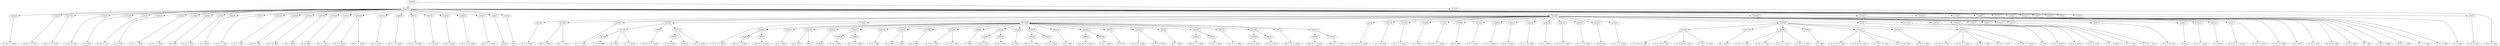 digraph sample{
"L1644(0)"->"[C  Dis  G  A  B](0)"
"L1644(1)"->"[C  Dis  G  A  B](1)"
"L4471(0)"->"[D  F  G  Gis  Ais](0)"
"L155(0)"->"[C  Dis  G  A](0)"
"L1511(0)"->"[C  F  G](0)"
"L155(1)"->"[C  Dis  G  A](1)"
"L2985(0)"->"[C  E  G](0)"
"L1644(2)"->"[C  Dis  G  A  B](2)"
"L1644(3)"->"[C  Dis  G  A  B](3)"
"L3890(0)"->"[Cis  A](0)"
"L155(2)"->"[C  Dis  G  A](2)"
"L1060(0)"->"[D  F  Ais](0)"
"L155(3)"->"[C  Dis  G  A](3)"
"L2903(0)"->"[D  E  G  A](0)"
"L2550(0)"->"[Cis  E  F  A](0)"
"L5075(0)"->"[C  E  Fis  A](0)"
"L2207(0)"->"[Gis  A  Ais](0)"
"L2759(0)"->"[D  Fis  A](0)"
"L2550(1)"->"[Cis  E  F  A](1)"
"L4665(0)"->"[C  G  A  Ais](0)"
"L4665(0)"->"[Fis  G  A  Ais](0)"
"L2207(1)"->"[Gis  A  Ais](1)"
"L1690(0)"->"[D  F  G  Gis  B](0)"
"L1690(1)"->"[D  F  G  Gis  B](1)"
"L5047(0)"->"[C  Cis  D](0)"
"L2207(2)"->"[Gis  A  Ais](2)"
"L1690(2)"->"[D  F  G  Gis  B](2)"
"L1690(3)"->"[D  F  G  Gis  B](3)"
"L-686(0)"->"[Gis](0)"
"L1446(0)"->"[F](0)"
"L2274(0)"->"[C  E  G  Ais](0)"
"L4778(0)"->"[Fis  G  A  B](0)"
"L4778(0)"->"[Fis  G  A  B](1)"
"L2274(1)"->"[C  E  G  Ais](1)"
"L4074(0)"->"[C  D  F  A  B](0)"
"L5317(0)"->"[C  Ais](0)"
"L5317(0)"->"L4074(0)"
"L5317(0)"->"[C  G  A  Ais](1)"
"L857(0)"->"[Cis  E  Fis  G  Ais](0)"
"L3278(0)"->"[C  D  E  F](0)"
"L5317(1)"->"[C  Ais](1)"
"L5317(1)"->"L3278(0)"
"L5317(1)"->"[C  G  A  Ais](2)"
"L5323(0)"->"L5317(0)"
"L5323(0)"->"L857(0)"
"L5323(0)"->"L5317(1)"
"L1702(0)"->"[C  E  G  A  Ais](0)"
"L3684(0)"->"[Dis  Fis  G  A  B](0)"
"L3684(1)"->"[Dis  Fis  G  A  B](1)"
"L4420(0)"->"L3684(0)"
"L4420(0)"->"L3684(1)"
"L3542(0)"->"[C  D  A  B](0)"
"L1082(0)"->"[D  Ais  B](0)"
"L1082(0)"->"[B](0)"
"L5042(0)"->"[D  Dis](0)"
"L3685(0)"->"[C  Dis  A  B](0)"
"L3684(2)"->"[Dis  Fis  G  A  B](2)"
"L4420(1)"->"L3685(0)"
"L4420(1)"->"L3684(2)"
"L2817(0)"->"[C  D  G  A](0)"
"L1082(1)"->"[D  Ais  B](1)"
"L1082(1)"->"[B](1)"
"L3230(0)"->"[Cis  D  B](0)"
"L3222(0)"->"[C  D  Fis  A  B](0)"
"L3222(0)"->"[C  D  Fis  A  B](1)"
"L4849(0)"->"[C  D](0)"
"L3685(1)"->"[C  Dis  A  B](1)"
"L3685(2)"->"[C  Dis  A  B](2)"
"L4420(2)"->"L3685(1)"
"L4420(2)"->"L3685(2)"
"L4028(0)"->"[E  G](0)"
"L3684(3)"->"[Dis  Fis  G  A  B](3)"
"L3685(3)"->"[C  Dis  A  B](3)"
"L4420(3)"->"L3684(3)"
"L4420(3)"->"L3685(3)"
"L3025(0)"->"[C  D  G](0)"
"L3684(4)"->"[Dis  Fis  G  A  B](4)"
"L3685(4)"->"[C  Dis  A  B](4)"
"L4420(4)"->"L3684(4)"
"L4420(4)"->"L3685(4)"
"L3025(1)"->"[C  D  G](1)"
"L3222(1)"->"[C  D  Fis  A  B](2)"
"L3222(1)"->"[C  D  Fis  A  B](3)"
"L853(0)"->"[D  E  A  B](0)"
"L3684(5)"->"[Dis  Fis  G  A  B](5)"
"L3685(5)"->"[C  Dis  A  B](5)"
"L4420(5)"->"L3684(5)"
"L4420(5)"->"L3685(5)"
"L3847(0)"->"[Cis  D  F  G  B](0)"
"L3685(6)"->"[C  Dis  A  B](6)"
"L3685(7)"->"[C  Dis  A  B](7)"
"L4420(6)"->"L3685(6)"
"L4420(6)"->"L3685(7)"
"L857(1)"->"[Cis  E  Fis  G  Ais](1)"
"L3684(6)"->"[Dis  Fis  G  A  B](6)"
"L3684(7)"->"[Dis  Fis  G  A  B](7)"
"L4420(7)"->"L3684(6)"
"L4420(7)"->"L3684(7)"
"L5316(0)"->"L4420(0)"
"L5316(0)"->"L3542(0)"
"L5316(0)"->"L1082(0)"
"L5316(0)"->"L5042(0)"
"L5316(0)"->"L4420(1)"
"L5316(0)"->"L2817(0)"
"L5316(0)"->"L1082(1)"
"L5316(0)"->"L3230(0)"
"L5316(0)"->"L3222(0)"
"L5316(0)"->"L4849(0)"
"L5316(0)"->"L4420(2)"
"L5316(0)"->"L4028(0)"
"L5316(0)"->"L4420(3)"
"L5316(0)"->"L3025(0)"
"L5316(0)"->"L4420(4)"
"L5316(0)"->"L3025(1)"
"L5316(0)"->"L3222(1)"
"L5316(0)"->"L853(0)"
"L5316(0)"->"L4420(5)"
"L5316(0)"->"L3847(0)"
"L5316(0)"->"L4420(6)"
"L5316(0)"->"L857(1)"
"L5316(0)"->"L4420(7)"
"L34(0)"->"[C  D  Dis  E  G  Ais](0)"
"L4271(0)"->"[C  F  Gis  B](0)"
"L1702(1)"->"[C  E  G  A  Ais](1)"
"L3739(0)"->"[C  G  B](0)"
"L34(1)"->"[C  D  Dis  E  G  Ais](1)"
"L4108(0)"->"[Cis  E  A](0)"
"L2274(2)"->"[C  E  G  Ais](2)"
"L1994(0)"->"[C  D  A  Ais](0)"
"L1994(1)"->"[C  D  A  Ais](1)"
"L2643(0)"->"[C  E  G  Ais  B](0)"
"L3302(0)"->"[C  F  A  B](0)"
"L2367(0)"->"[C  E  Fis  G  A](0)"
"L3087(0)"->"[C  D  A  Ais  B](0)"
"L3230(1)"->"[Cis  D  B](1)"
"L1702(2)"->"[C  E  G  A  Ais](2)"
"L2744(0)"->"[C  D  Dis  Fis  A](0)"
"L2744(0)"->"[C  D  Dis  Fis  A](1)"
"L2744(0)"->"[C  D  Dis  Fis  A](2)"
"L2744(0)"->"[C  D  Dis  Fis  A](3)"
"L4513(0)"->"[D  E  Gis](0)"
"L2030(0)"->"[C  Dis  F  G  A](0)"
"L2030(0)"->"[C  Dis  F  G  A](1)"
"L2030(0)"->"[C  Dis  F  G  A](2)"
"L2030(0)"->"[C  Dis  F  G  A](3)"
"L3562(0)"->"[D  F  B](0)"
"L2744(1)"->"[C  D  Dis  Fis  A](4)"
"L2744(1)"->"[C  D  Dis  Fis  A](5)"
"L2744(1)"->"[C  D  Dis  Fis  A](6)"
"L2744(1)"->"[C  D  Dis  Fis  A](7)"
"L5257(0)"->"[C  D  E  F  A](0)"
"L2030(1)"->"[C  Dis  F  G  A](4)"
"L2030(1)"->"[C  Dis  F  G  A](5)"
"L2030(1)"->"[C  Dis  F  G  A](6)"
"L2030(1)"->"[C  Dis  F  G  A](7)"
"L5160(0)"->"L2744(0)"
"L5160(0)"->"L4513(0)"
"L5160(0)"->"L2030(0)"
"L5160(0)"->"L3562(0)"
"L5160(0)"->"L2744(1)"
"L5160(0)"->"L5257(0)"
"L5160(0)"->"L2030(1)"
"L34(2)"->"[C  D  Dis  E  G  Ais](2)"
"L3153(0)"->"[F  A](0)"
"L2274(3)"->"[C  E  G  Ais](3)"
"L1994(2)"->"[C  D  A  Ais](2)"
"L1994(3)"->"[C  D  A  Ais](3)"
"L2643(1)"->"[C  E  G  Ais  B](1)"
"L3302(1)"->"[C  F  A  B](1)"
"L2367(1)"->"[C  E  Fis  G  A](1)"
"L3087(1)"->"[C  D  A  Ais  B](1)"
"L4028(1)"->"[E  G](1)"
"L1702(3)"->"[C  E  G  A  Ais](3)"
"L5021(0)"->"[E  A  B](0)"
"L34(3)"->"[C  D  Dis  E  G  Ais](3)"
"L5318(0)"->"L2274(0)"
"L5318(0)"->"L4778(0)"
"L5318(0)"->"L2274(1)"
"L5318(0)"->"L5323(0)"
"L5318(0)"->"L1702(0)"
"L5318(0)"->"L5316(0)"
"L5318(0)"->"L34(0)"
"L5318(0)"->"L4271(0)"
"L5318(0)"->"L1702(1)"
"L5318(0)"->"L3739(0)"
"L5318(0)"->"L34(1)"
"L5318(0)"->"L4108(0)"
"L5318(0)"->"L2274(2)"
"L5318(0)"->"L1994(0)"
"L5318(0)"->"L1994(1)"
"L5318(0)"->"L2643(0)"
"L5318(0)"->"L3302(0)"
"L5318(0)"->"L2367(0)"
"L5318(0)"->"L3087(0)"
"L5318(0)"->"L3230(1)"
"L5318(0)"->"L1702(2)"
"L5318(0)"->"L5160(0)"
"L5318(0)"->"L34(2)"
"L5318(0)"->"L3153(0)"
"L5318(0)"->"L2274(3)"
"L5318(0)"->"L1994(2)"
"L5318(0)"->"L1994(3)"
"L5318(0)"->"L2643(1)"
"L5318(0)"->"L3302(1)"
"L5318(0)"->"L2367(1)"
"L5318(0)"->"L3087(1)"
"L5318(0)"->"L4028(1)"
"L5318(0)"->"L1702(3)"
"L5318(0)"->"L5021(0)"
"L5318(0)"->"L34(3)"
"L1644(4)"->"[C  Dis  G  A  B](4)"
"L1644(5)"->"[C  Dis  G  A  B](5)"
"L5166(0)"->"[C  D  Ais](0)"
"L155(4)"->"[C  Dis  G  A](4)"
"L4349(0)"->"[D  Fis  Gis  B](0)"
"L155(5)"->"[C  Dis  G  A](5)"
"L3944(0)"->"[F  G  A](0)"
"L1644(6)"->"[C  Dis  G  A  B](6)"
"L1644(7)"->"[C  Dis  G  A  B](7)"
"L4662(0)"->"[C  E  F  G  A](0)"
"L155(6)"->"[C  Dis  G  A](6)"
"L1405(0)"->"[F  G  B](0)"
"L155(7)"->"[C  Dis  G  A](7)"
"L5222(0)"->"L1644(0)"
"L5222(0)"->"L1644(1)"
"L5222(0)"->"L4471(0)"
"L5222(0)"->"L155(0)"
"L5222(0)"->"L1511(0)"
"L5222(0)"->"L155(1)"
"L5222(0)"->"L2985(0)"
"L5222(0)"->"L1644(2)"
"L5222(0)"->"L1644(3)"
"L5222(0)"->"L3890(0)"
"L5222(0)"->"L155(2)"
"L5222(0)"->"L1060(0)"
"L5222(0)"->"L155(3)"
"L5222(0)"->"L2903(0)"
"L5222(0)"->"L2550(0)"
"L5222(0)"->"L5075(0)"
"L5222(0)"->"L2207(0)"
"L5222(0)"->"L2759(0)"
"L5222(0)"->"L2550(1)"
"L5222(0)"->"L4665(0)"
"L5222(0)"->"L2207(1)"
"L5222(0)"->"L1690(0)"
"L5222(0)"->"L1690(1)"
"L5222(0)"->"L5047(0)"
"L5222(0)"->"L2207(2)"
"L5222(0)"->"L1690(2)"
"L5222(0)"->"L1690(3)"
"L5222(0)"->"L-686(0)"
"L5222(0)"->"L1446(0)"
"L5222(0)"->"L5318(0)"
"L5222(0)"->"L1644(4)"
"L5222(0)"->"L1644(5)"
"L5222(0)"->"L5166(0)"
"L5222(0)"->"L155(4)"
"L5222(0)"->"L4349(0)"
"L5222(0)"->"L155(5)"
"L5222(0)"->"L3944(0)"
"L5222(0)"->"L1644(6)"
"L5222(0)"->"L1644(7)"
"L5222(0)"->"L4662(0)"
"L5222(0)"->"L155(6)"
"L5222(0)"->"L1405(0)"
"L5222(0)"->"L155(7)"
"L3757(0)"->"[D  E  Fis  B](0)"
"L5345(0)"->"L5222(0)"
"L5345(0)"->"L3757(0)"
{rank = min; "L5345(0)"}
{rank = same; "L5222(0)"; "L3757(0)";}
{rank = same; "L1644(0)"; "L1644(1)"; "L4471(0)"; "L155(0)"; "L1511(0)"; "L155(1)"; "L2985(0)"; "L1644(2)"; "L1644(3)"; "L3890(0)"; "L155(2)"; "L1060(0)"; "L155(3)"; "L2903(0)"; "L2550(0)"; "L5075(0)"; "L2207(0)"; "L2759(0)"; "L2550(1)"; "L4665(0)"; "L2207(1)"; "L1690(0)"; "L1690(1)"; "L5047(0)"; "L2207(2)"; "L1690(2)"; "L1690(3)"; "L-686(0)"; "L1446(0)"; "L5318(0)"; "L1644(4)"; "L1644(5)"; "L5166(0)"; "L155(4)"; "L4349(0)"; "L155(5)"; "L3944(0)"; "L1644(6)"; "L1644(7)"; "L4662(0)"; "L155(6)"; "L1405(0)"; "L155(7)";}
{rank = same; "L2274(0)"; "L4778(0)"; "L2274(1)"; "L5323(0)"; "L1702(0)"; "L5316(0)"; "L34(0)"; "L4271(0)"; "L1702(1)"; "L3739(0)"; "L34(1)"; "L4108(0)"; "L2274(2)"; "L1994(0)"; "L1994(1)"; "L2643(0)"; "L3302(0)"; "L2367(0)"; "L3087(0)"; "L3230(1)"; "L1702(2)"; "L5160(0)"; "L34(2)"; "L3153(0)"; "L2274(3)"; "L1994(2)"; "L1994(3)"; "L2643(1)"; "L3302(1)"; "L2367(1)"; "L3087(1)"; "L4028(1)"; "L1702(3)"; "L5021(0)"; "L34(3)";}
{rank = same; "L5317(0)"; "L857(0)"; "L5317(1)"; "L4420(0)"; "L3542(0)"; "L1082(0)"; "L5042(0)"; "L4420(1)"; "L2817(0)"; "L1082(1)"; "L3230(0)"; "L3222(0)"; "L4849(0)"; "L4420(2)"; "L4028(0)"; "L4420(3)"; "L3025(0)"; "L4420(4)"; "L3025(1)"; "L3222(1)"; "L853(0)"; "L4420(5)"; "L3847(0)"; "L4420(6)"; "L857(1)"; "L4420(7)"; "L2744(0)"; "L4513(0)"; "L2030(0)"; "L3562(0)"; "L2744(1)"; "L5257(0)"; "L2030(1)";}
{rank = same; "L4074(0)"; "L3278(0)"; "L3684(0)"; "L3684(1)"; "L3685(0)"; "L3684(2)"; "L3685(1)"; "L3685(2)"; "L3684(3)"; "L3685(3)"; "L3684(4)"; "L3685(4)"; "L3684(5)"; "L3685(5)"; "L3685(6)"; "L3685(7)"; "L3684(6)"; "L3684(7)";}
{rank = max; "[B](0)"; "[B](1)"; "[C  Ais](0)"; "[C  Ais](1)"; "[C  Cis  D](0)"; "[C  D  A  Ais  B](0)"; "[C  D  A  Ais  B](1)"; "[C  D  A  Ais](0)"; "[C  D  A  Ais](1)"; "[C  D  A  Ais](2)"; "[C  D  A  Ais](3)"; "[C  D  A  B](0)"; "[C  D  Ais](0)"; "[C  D  Dis  E  G  Ais](0)"; "[C  D  Dis  E  G  Ais](1)"; "[C  D  Dis  E  G  Ais](2)"; "[C  D  Dis  E  G  Ais](3)"; "[C  D  Dis  Fis  A](0)"; "[C  D  Dis  Fis  A](1)"; "[C  D  Dis  Fis  A](2)"; "[C  D  Dis  Fis  A](3)"; "[C  D  Dis  Fis  A](4)"; "[C  D  Dis  Fis  A](5)"; "[C  D  Dis  Fis  A](6)"; "[C  D  Dis  Fis  A](7)"; "[C  D  E  F  A](0)"; "[C  D  E  F](0)"; "[C  D  F  A  B](0)"; "[C  D  Fis  A  B](0)"; "[C  D  Fis  A  B](1)"; "[C  D  Fis  A  B](2)"; "[C  D  Fis  A  B](3)"; "[C  D  G  A](0)"; "[C  D  G](0)"; "[C  D  G](1)"; "[C  D](0)"; "[C  Dis  A  B](0)"; "[C  Dis  A  B](1)"; "[C  Dis  A  B](2)"; "[C  Dis  A  B](3)"; "[C  Dis  A  B](4)"; "[C  Dis  A  B](5)"; "[C  Dis  A  B](6)"; "[C  Dis  A  B](7)"; "[C  Dis  F  G  A](0)"; "[C  Dis  F  G  A](1)"; "[C  Dis  F  G  A](2)"; "[C  Dis  F  G  A](3)"; "[C  Dis  F  G  A](4)"; "[C  Dis  F  G  A](5)"; "[C  Dis  F  G  A](6)"; "[C  Dis  F  G  A](7)"; "[C  Dis  G  A  B](0)"; "[C  Dis  G  A  B](1)"; "[C  Dis  G  A  B](2)"; "[C  Dis  G  A  B](3)"; "[C  Dis  G  A  B](4)"; "[C  Dis  G  A  B](5)"; "[C  Dis  G  A  B](6)"; "[C  Dis  G  A  B](7)"; "[C  Dis  G  A](0)"; "[C  Dis  G  A](1)"; "[C  Dis  G  A](2)"; "[C  Dis  G  A](3)"; "[C  Dis  G  A](4)"; "[C  Dis  G  A](5)"; "[C  Dis  G  A](6)"; "[C  Dis  G  A](7)"; "[C  E  F  G  A](0)"; "[C  E  Fis  A](0)"; "[C  E  Fis  G  A](0)"; "[C  E  Fis  G  A](1)"; "[C  E  G  A  Ais](0)"; "[C  E  G  A  Ais](1)"; "[C  E  G  A  Ais](2)"; "[C  E  G  A  Ais](3)"; "[C  E  G  Ais  B](0)"; "[C  E  G  Ais  B](1)"; "[C  E  G  Ais](0)"; "[C  E  G  Ais](1)"; "[C  E  G  Ais](2)"; "[C  E  G  Ais](3)"; "[C  E  G](0)"; "[C  F  A  B](0)"; "[C  F  A  B](1)"; "[C  F  G](0)"; "[C  F  Gis  B](0)"; "[C  G  A  Ais](0)"; "[C  G  A  Ais](1)"; "[C  G  A  Ais](2)"; "[C  G  B](0)"; "[Cis  A](0)"; "[Cis  D  B](0)"; "[Cis  D  B](1)"; "[Cis  D  F  G  B](0)"; "[Cis  E  A](0)"; "[Cis  E  F  A](0)"; "[Cis  E  F  A](1)"; "[Cis  E  Fis  G  Ais](0)"; "[Cis  E  Fis  G  Ais](1)"; "[D  Ais  B](0)"; "[D  Ais  B](1)"; "[D  Dis](0)"; "[D  E  A  B](0)"; "[D  E  Fis  B](0)"; "[D  E  G  A](0)"; "[D  E  Gis](0)"; "[D  F  Ais](0)"; "[D  F  B](0)"; "[D  F  G  Gis  Ais](0)"; "[D  F  G  Gis  B](0)"; "[D  F  G  Gis  B](1)"; "[D  F  G  Gis  B](2)"; "[D  F  G  Gis  B](3)"; "[D  Fis  A](0)"; "[D  Fis  Gis  B](0)"; "[Dis  Fis  G  A  B](0)"; "[Dis  Fis  G  A  B](1)"; "[Dis  Fis  G  A  B](2)"; "[Dis  Fis  G  A  B](3)"; "[Dis  Fis  G  A  B](4)"; "[Dis  Fis  G  A  B](5)"; "[Dis  Fis  G  A  B](6)"; "[Dis  Fis  G  A  B](7)"; "[E  A  B](0)"; "[E  G](0)"; "[E  G](1)"; "[F  A](0)"; "[F  G  A](0)"; "[F  G  B](0)"; "[F](0)"; "[Fis  G  A  Ais](0)"; "[Fis  G  A  B](0)"; "[Fis  G  A  B](1)"; "[Gis  A  Ais](0)"; "[Gis  A  Ais](1)"; "[Gis  A  Ais](2)"; "[Gis](0)";}
}